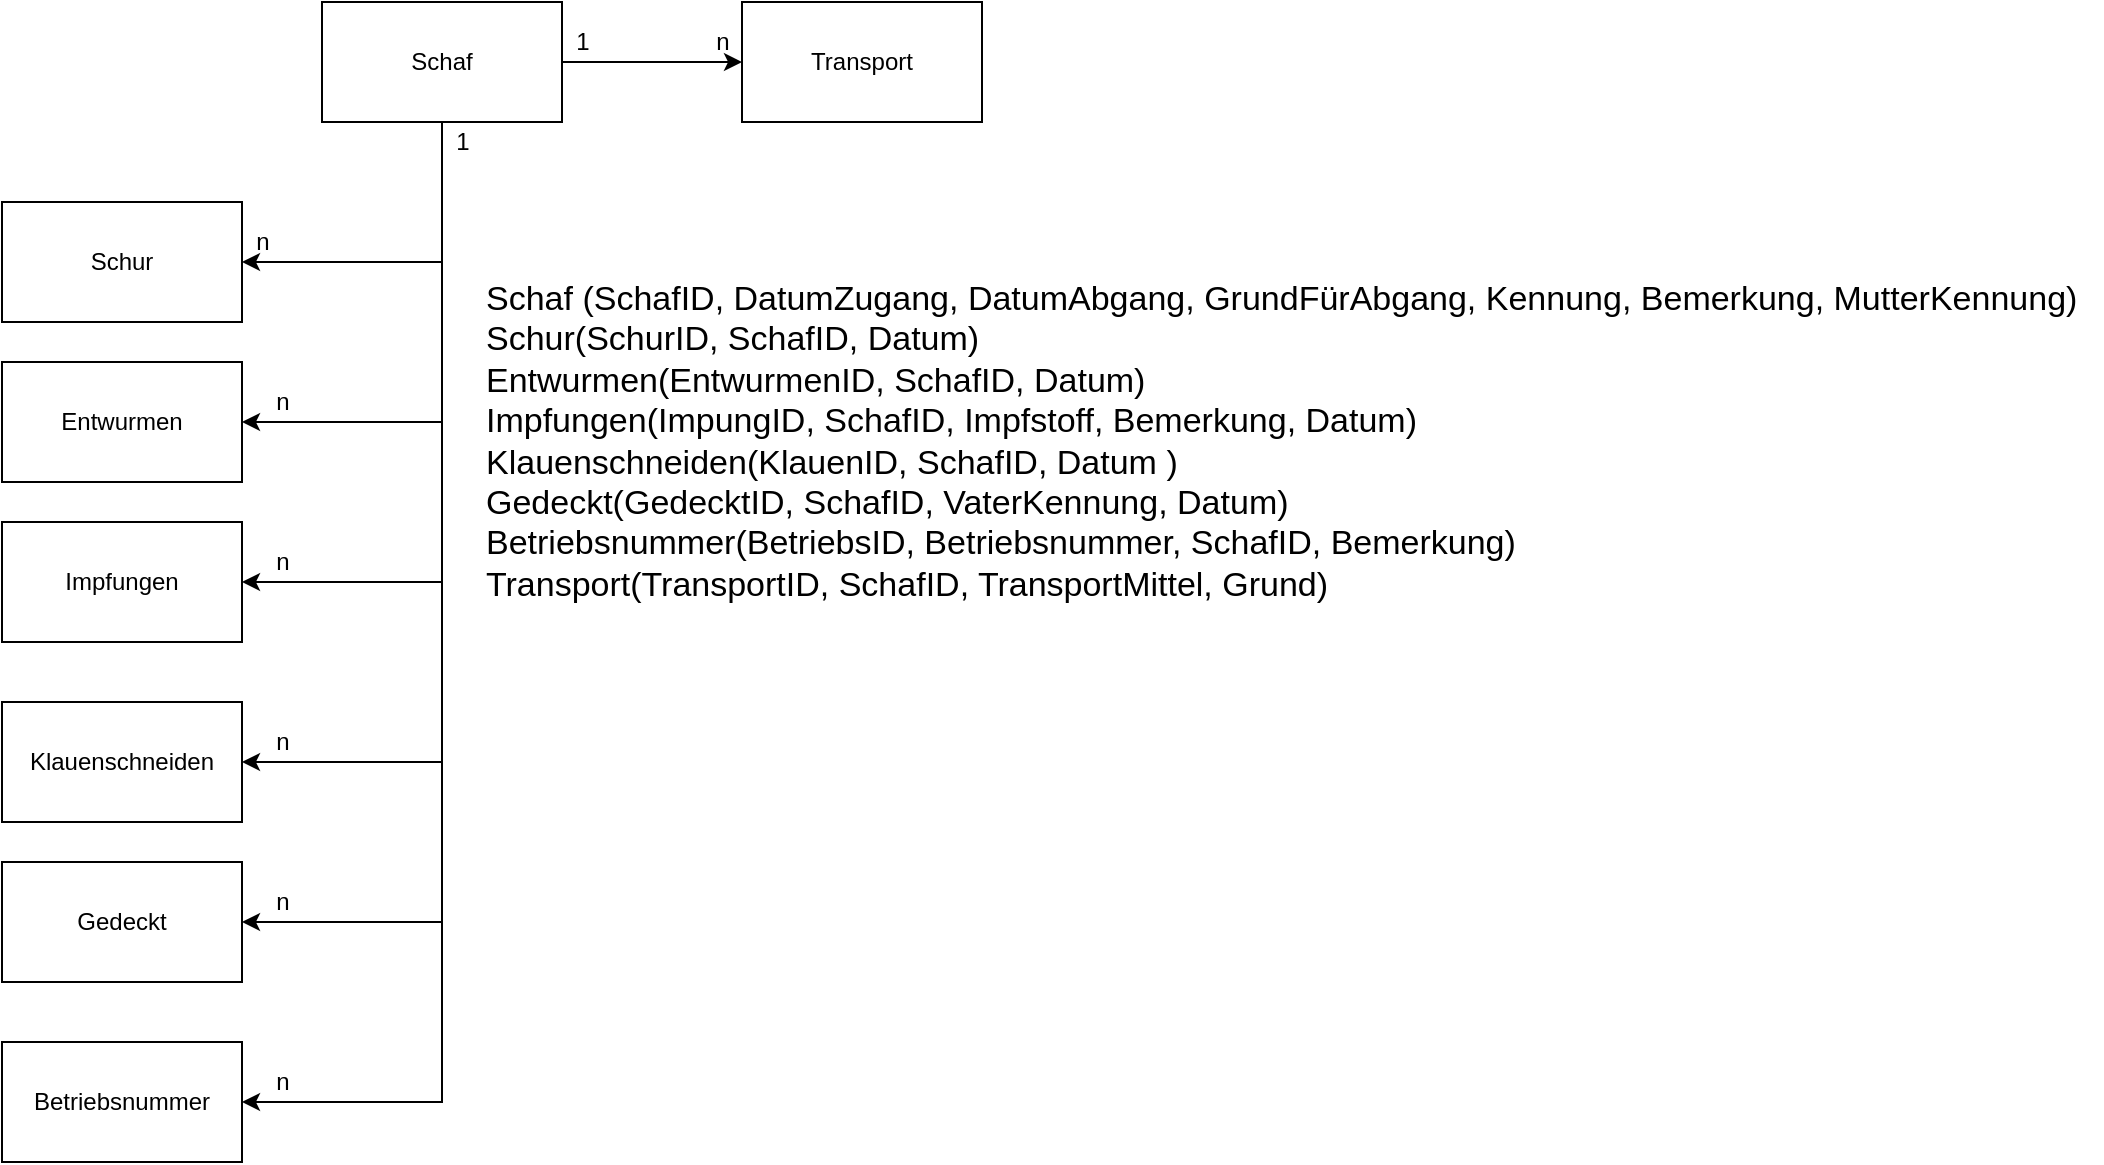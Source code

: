 <mxfile version="14.1.8" type="device"><diagram id="PWVd0PnTuiM6eSfeM8zi" name="Page-1"><mxGraphModel dx="1072" dy="952" grid="1" gridSize="10" guides="1" tooltips="1" connect="1" arrows="1" fold="1" page="1" pageScale="1" pageWidth="1600" pageHeight="900" math="0" shadow="0"><root><mxCell id="0"/><mxCell id="1" parent="0"/><mxCell id="Th1r6FS130JUAnOwI-Ev-7" style="edgeStyle=none;rounded=0;orthogonalLoop=1;jettySize=auto;html=1;entryX=0;entryY=0.5;entryDx=0;entryDy=0;" parent="1" source="Th1r6FS130JUAnOwI-Ev-1" target="Th1r6FS130JUAnOwI-Ev-6" edge="1"><mxGeometry relative="1" as="geometry"/></mxCell><mxCell id="Th1r6FS130JUAnOwI-Ev-11" style="rounded=0;orthogonalLoop=1;jettySize=auto;html=1;entryX=1;entryY=0.5;entryDx=0;entryDy=0;edgeStyle=orthogonalEdgeStyle;" parent="1" source="Th1r6FS130JUAnOwI-Ev-1" target="Th1r6FS130JUAnOwI-Ev-10" edge="1"><mxGeometry relative="1" as="geometry"><Array as="points"><mxPoint x="340" y="270"/></Array></mxGeometry></mxCell><mxCell id="Th1r6FS130JUAnOwI-Ev-1" value="Schaf" style="rounded=0;whiteSpace=wrap;html=1;" parent="1" vertex="1"><mxGeometry x="280" y="140" width="120" height="60" as="geometry"/></mxCell><mxCell id="Th1r6FS130JUAnOwI-Ev-6" value="Transport" style="rounded=0;whiteSpace=wrap;html=1;" parent="1" vertex="1"><mxGeometry x="490" y="140" width="120" height="60" as="geometry"/></mxCell><mxCell id="Th1r6FS130JUAnOwI-Ev-8" value="1" style="text;html=1;align=center;verticalAlign=middle;resizable=0;points=[];autosize=1;" parent="1" vertex="1"><mxGeometry x="400" y="150" width="20" height="20" as="geometry"/></mxCell><mxCell id="Th1r6FS130JUAnOwI-Ev-9" value="n" style="text;html=1;align=center;verticalAlign=middle;resizable=0;points=[];autosize=1;" parent="1" vertex="1"><mxGeometry x="470" y="150" width="20" height="20" as="geometry"/></mxCell><mxCell id="Th1r6FS130JUAnOwI-Ev-10" value="Schur" style="rounded=0;whiteSpace=wrap;html=1;" parent="1" vertex="1"><mxGeometry x="120" y="240" width="120" height="60" as="geometry"/></mxCell><mxCell id="Th1r6FS130JUAnOwI-Ev-12" value="1" style="text;html=1;align=center;verticalAlign=middle;resizable=0;points=[];autosize=1;" parent="1" vertex="1"><mxGeometry x="340" y="200" width="20" height="20" as="geometry"/></mxCell><mxCell id="Th1r6FS130JUAnOwI-Ev-13" value="n" style="text;html=1;align=center;verticalAlign=middle;resizable=0;points=[];autosize=1;" parent="1" vertex="1"><mxGeometry x="240" y="250" width="20" height="20" as="geometry"/></mxCell><mxCell id="Th1r6FS130JUAnOwI-Ev-16" style="edgeStyle=orthogonalEdgeStyle;rounded=0;orthogonalLoop=1;jettySize=auto;html=1;endArrow=none;endFill=0;startArrow=classic;startFill=1;" parent="1" source="Th1r6FS130JUAnOwI-Ev-14" target="Th1r6FS130JUAnOwI-Ev-1" edge="1"><mxGeometry relative="1" as="geometry"/></mxCell><mxCell id="Th1r6FS130JUAnOwI-Ev-14" value="Entwurmen" style="rounded=0;whiteSpace=wrap;html=1;" parent="1" vertex="1"><mxGeometry x="120" y="320" width="120" height="60" as="geometry"/></mxCell><mxCell id="Th1r6FS130JUAnOwI-Ev-17" value="n" style="text;html=1;align=center;verticalAlign=middle;resizable=0;points=[];autosize=1;" parent="1" vertex="1"><mxGeometry x="250" y="330" width="20" height="20" as="geometry"/></mxCell><mxCell id="Th1r6FS130JUAnOwI-Ev-19" style="edgeStyle=orthogonalEdgeStyle;rounded=0;orthogonalLoop=1;jettySize=auto;html=1;startArrow=classic;startFill=1;endArrow=none;endFill=0;" parent="1" source="Th1r6FS130JUAnOwI-Ev-18" target="Th1r6FS130JUAnOwI-Ev-1" edge="1"><mxGeometry relative="1" as="geometry"/></mxCell><mxCell id="Th1r6FS130JUAnOwI-Ev-18" value="Impfungen" style="rounded=0;whiteSpace=wrap;html=1;" parent="1" vertex="1"><mxGeometry x="120" y="400" width="120" height="60" as="geometry"/></mxCell><mxCell id="Th1r6FS130JUAnOwI-Ev-20" value="n" style="text;html=1;align=center;verticalAlign=middle;resizable=0;points=[];autosize=1;" parent="1" vertex="1"><mxGeometry x="250" y="410" width="20" height="20" as="geometry"/></mxCell><mxCell id="Th1r6FS130JUAnOwI-Ev-22" style="edgeStyle=orthogonalEdgeStyle;rounded=0;orthogonalLoop=1;jettySize=auto;html=1;startArrow=classic;startFill=1;endArrow=none;endFill=0;" parent="1" source="Th1r6FS130JUAnOwI-Ev-21" target="Th1r6FS130JUAnOwI-Ev-1" edge="1"><mxGeometry relative="1" as="geometry"/></mxCell><mxCell id="Th1r6FS130JUAnOwI-Ev-21" value="Klauenschneiden" style="rounded=0;whiteSpace=wrap;html=1;" parent="1" vertex="1"><mxGeometry x="120" y="490" width="120" height="60" as="geometry"/></mxCell><mxCell id="Th1r6FS130JUAnOwI-Ev-23" value="n" style="text;html=1;align=center;verticalAlign=middle;resizable=0;points=[];autosize=1;" parent="1" vertex="1"><mxGeometry x="250" y="500" width="20" height="20" as="geometry"/></mxCell><mxCell id="Th1r6FS130JUAnOwI-Ev-25" style="edgeStyle=orthogonalEdgeStyle;rounded=0;orthogonalLoop=1;jettySize=auto;html=1;startArrow=classic;startFill=1;endArrow=none;endFill=0;" parent="1" source="Th1r6FS130JUAnOwI-Ev-24" target="Th1r6FS130JUAnOwI-Ev-1" edge="1"><mxGeometry relative="1" as="geometry"/></mxCell><mxCell id="Th1r6FS130JUAnOwI-Ev-24" value="Gedeckt" style="rounded=0;whiteSpace=wrap;html=1;" parent="1" vertex="1"><mxGeometry x="120" y="570" width="120" height="60" as="geometry"/></mxCell><mxCell id="Th1r6FS130JUAnOwI-Ev-26" value="n" style="text;html=1;align=center;verticalAlign=middle;resizable=0;points=[];autosize=1;" parent="1" vertex="1"><mxGeometry x="250" y="580" width="20" height="20" as="geometry"/></mxCell><mxCell id="Th1r6FS130JUAnOwI-Ev-28" value="&lt;font style=&quot;font-size: 17px&quot;&gt;Schaf (SchafID, DatumZugang, DatumAbgang, GrundFürAbgang, Kennung, Bemerkung, MutterKennung)&lt;br&gt;Schur(SchurID, SchafID, Datum)&lt;br&gt;Entwurmen(EntwurmenID, SchafID, Datum)&lt;br&gt;Impfungen(ImpungID, SchafID, Impfstoff, Bemerkung, Datum)&lt;br&gt;Klauenschneiden(KlauenID, SchafID, Datum )&lt;br&gt;Gedeckt(GedecktID, SchafID, VaterKennung, Datum)&lt;br&gt;Betriebsnummer(BetriebsID, Betriebsnummer, SchafID, Bemerkung)&lt;br&gt;Transport(TransportID, SchafID, TransportMittel, Grund)&lt;br&gt;&lt;/font&gt;" style="text;html=1;align=left;verticalAlign=middle;resizable=0;points=[];autosize=1;" parent="1" vertex="1"><mxGeometry x="360" y="295" width="810" height="130" as="geometry"/></mxCell><mxCell id="Th1r6FS130JUAnOwI-Ev-30" style="edgeStyle=orthogonalEdgeStyle;rounded=0;orthogonalLoop=1;jettySize=auto;html=1;startArrow=classic;startFill=1;endArrow=none;endFill=0;" parent="1" source="Th1r6FS130JUAnOwI-Ev-29" target="Th1r6FS130JUAnOwI-Ev-1" edge="1"><mxGeometry relative="1" as="geometry"/></mxCell><mxCell id="Th1r6FS130JUAnOwI-Ev-29" value="Betriebsnummer" style="rounded=0;whiteSpace=wrap;html=1;" parent="1" vertex="1"><mxGeometry x="120" y="660" width="120" height="60" as="geometry"/></mxCell><mxCell id="Th1r6FS130JUAnOwI-Ev-31" value="n" style="text;html=1;align=center;verticalAlign=middle;resizable=0;points=[];autosize=1;" parent="1" vertex="1"><mxGeometry x="250" y="670" width="20" height="20" as="geometry"/></mxCell></root></mxGraphModel></diagram></mxfile>